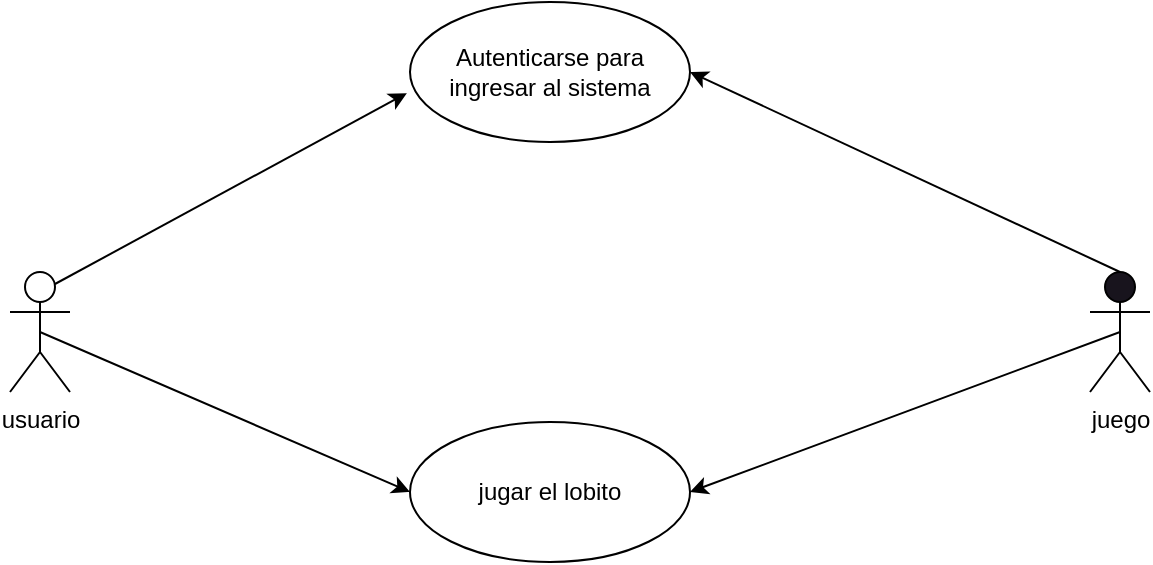 <mxfile>
    <diagram id="1UN3J1rQqVxrcunS662t" name="Página-1">
        <mxGraphModel dx="611" dy="719" grid="1" gridSize="10" guides="1" tooltips="1" connect="1" arrows="1" fold="1" page="1" pageScale="1" pageWidth="827" pageHeight="1169" math="0" shadow="0">
            <root>
                <mxCell id="0"/>
                <mxCell id="1" parent="0"/>
                <mxCell id="8" style="edgeStyle=none;html=1;exitX=0.5;exitY=0.5;exitDx=0;exitDy=0;exitPerimeter=0;entryX=0;entryY=0.5;entryDx=0;entryDy=0;" parent="1" source="2" target="7" edge="1">
                    <mxGeometry relative="1" as="geometry"/>
                </mxCell>
                <mxCell id="12" style="edgeStyle=none;html=1;exitX=0.75;exitY=0.1;exitDx=0;exitDy=0;exitPerimeter=0;entryX=-0.011;entryY=0.651;entryDx=0;entryDy=0;entryPerimeter=0;" parent="1" source="2" target="11" edge="1">
                    <mxGeometry relative="1" as="geometry"/>
                </mxCell>
                <mxCell id="2" value="usuario" style="shape=umlActor;verticalLabelPosition=bottom;verticalAlign=top;html=1;" parent="1" vertex="1">
                    <mxGeometry x="130" y="175" width="30" height="60" as="geometry"/>
                </mxCell>
                <mxCell id="10" style="edgeStyle=none;html=1;exitX=0.5;exitY=0.5;exitDx=0;exitDy=0;exitPerimeter=0;entryX=1;entryY=0.5;entryDx=0;entryDy=0;" parent="1" source="3" target="7" edge="1">
                    <mxGeometry relative="1" as="geometry"/>
                </mxCell>
                <mxCell id="13" style="edgeStyle=none;html=1;exitX=0.5;exitY=0;exitDx=0;exitDy=0;exitPerimeter=0;entryX=1;entryY=0.5;entryDx=0;entryDy=0;" parent="1" source="3" target="11" edge="1">
                    <mxGeometry relative="1" as="geometry"/>
                </mxCell>
                <mxCell id="3" value="juego" style="shape=umlActor;verticalLabelPosition=bottom;verticalAlign=top;html=1;fillColor=rgb(24, 20, 29);" parent="1" vertex="1">
                    <mxGeometry x="670" y="175" width="30" height="60" as="geometry"/>
                </mxCell>
                <mxCell id="7" value="jugar el lobito" style="ellipse;whiteSpace=wrap;html=1;" parent="1" vertex="1">
                    <mxGeometry x="330" y="250" width="140" height="70" as="geometry"/>
                </mxCell>
                <mxCell id="11" value="Autenticarse para ingresar al sistema" style="ellipse;whiteSpace=wrap;html=1;" parent="1" vertex="1">
                    <mxGeometry x="330" y="40" width="140" height="70" as="geometry"/>
                </mxCell>
            </root>
        </mxGraphModel>
    </diagram>
</mxfile>